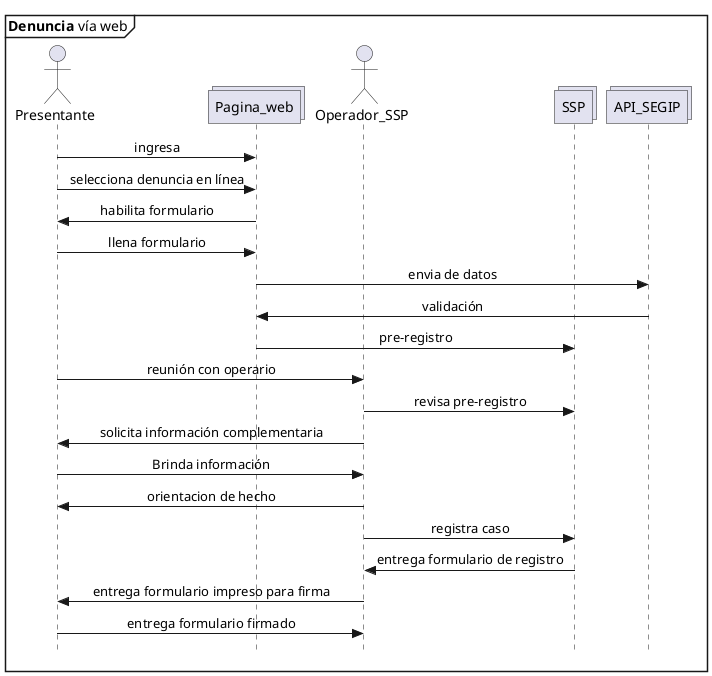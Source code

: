 @startuml Denuncia_web
skinparam Style strictuml
skinparam SequenceMessageAlignment center

mainframe **Denuncia** vía web

actor Presentante as pre
collections Pagina_web as web
actor Operador_SSP as opssp
collections SSP 
collections API_SEGIP as segip

pre -> web : ingresa
pre -> web : selecciona denuncia en línea
web -> pre : habilita formulario
pre -> web : llena formulario
web -> segip : envia de datos
segip -> web : validación 
web->SSP : pre-registro
pre->opssp : reunión con operario
opssp->SSP : revisa pre-registro
opssp -> pre : solicita información complementaria
pre->opssp : Brinda información
opssp->pre : orientacion de hecho
opssp->SSP : registra caso
SSP->opssp : entrega formulario de registro
opssp->pre : entrega formulario impreso para firma
pre->opssp : entrega formulario firmado

@enduml
